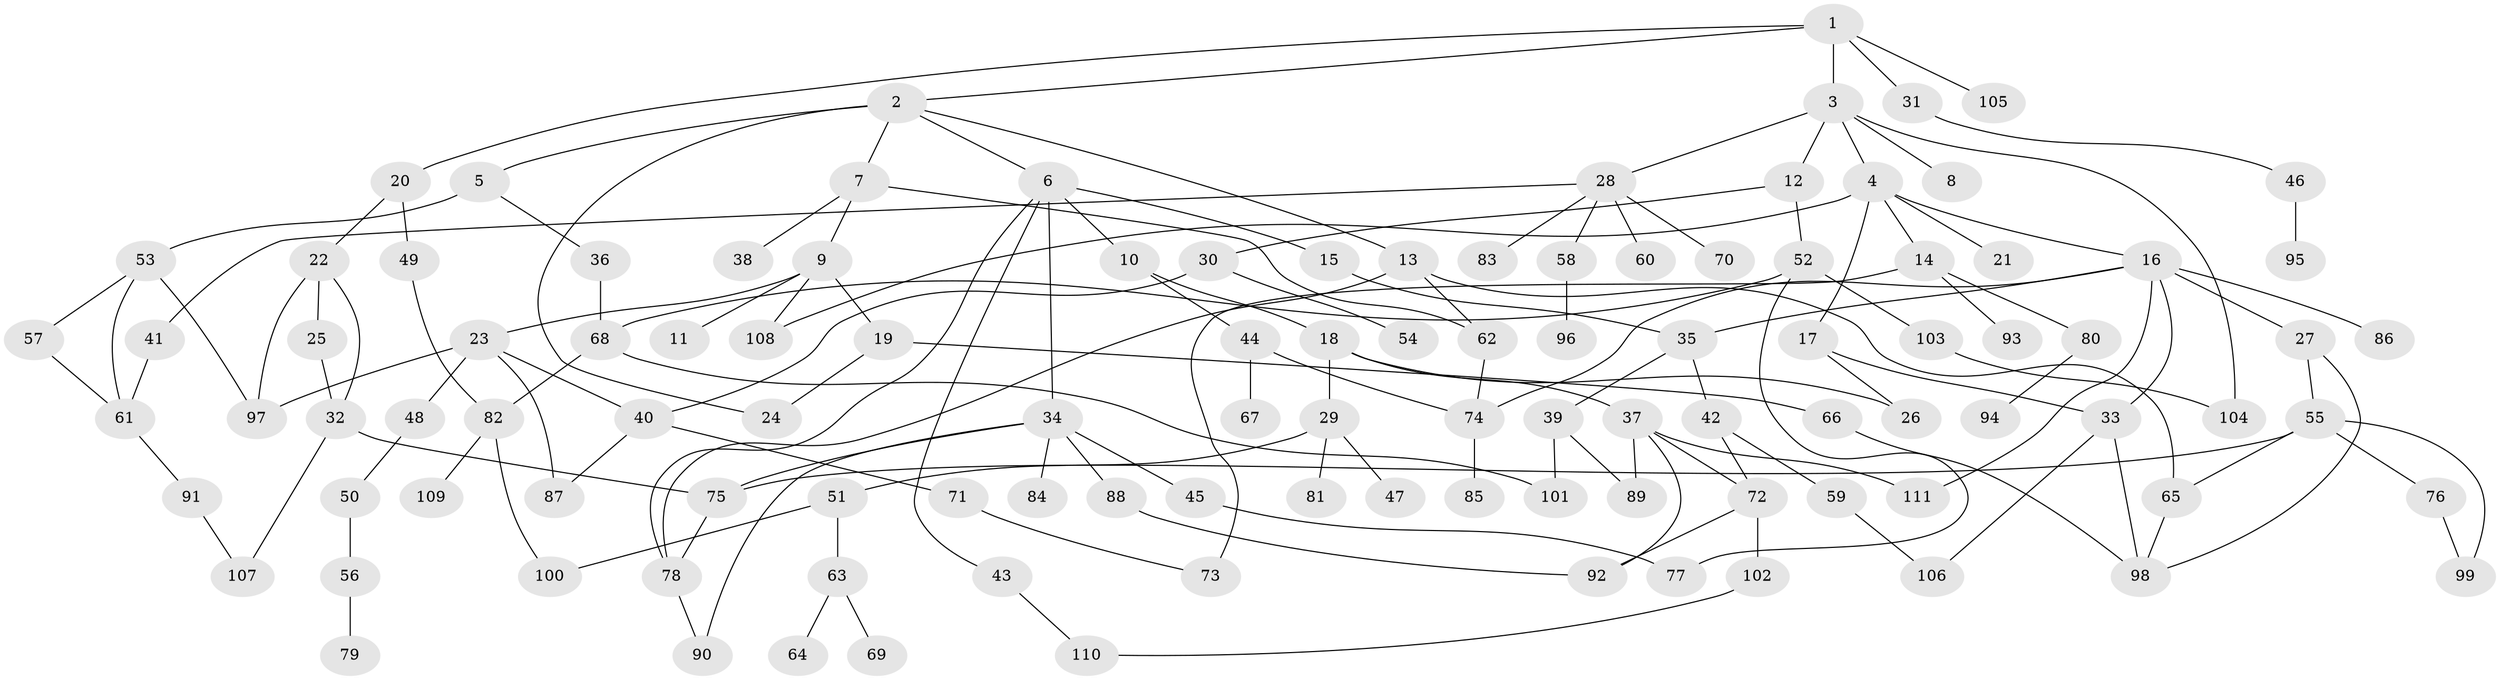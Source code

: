 // Generated by graph-tools (version 1.1) at 2025/01/03/09/25 03:01:07]
// undirected, 111 vertices, 150 edges
graph export_dot {
graph [start="1"]
  node [color=gray90,style=filled];
  1;
  2;
  3;
  4;
  5;
  6;
  7;
  8;
  9;
  10;
  11;
  12;
  13;
  14;
  15;
  16;
  17;
  18;
  19;
  20;
  21;
  22;
  23;
  24;
  25;
  26;
  27;
  28;
  29;
  30;
  31;
  32;
  33;
  34;
  35;
  36;
  37;
  38;
  39;
  40;
  41;
  42;
  43;
  44;
  45;
  46;
  47;
  48;
  49;
  50;
  51;
  52;
  53;
  54;
  55;
  56;
  57;
  58;
  59;
  60;
  61;
  62;
  63;
  64;
  65;
  66;
  67;
  68;
  69;
  70;
  71;
  72;
  73;
  74;
  75;
  76;
  77;
  78;
  79;
  80;
  81;
  82;
  83;
  84;
  85;
  86;
  87;
  88;
  89;
  90;
  91;
  92;
  93;
  94;
  95;
  96;
  97;
  98;
  99;
  100;
  101;
  102;
  103;
  104;
  105;
  106;
  107;
  108;
  109;
  110;
  111;
  1 -- 2;
  1 -- 3;
  1 -- 20;
  1 -- 31;
  1 -- 105;
  2 -- 5;
  2 -- 6;
  2 -- 7;
  2 -- 13;
  2 -- 24;
  3 -- 4;
  3 -- 8;
  3 -- 12;
  3 -- 28;
  3 -- 104;
  4 -- 14;
  4 -- 16;
  4 -- 17;
  4 -- 21;
  4 -- 108;
  5 -- 36;
  5 -- 53;
  6 -- 10;
  6 -- 15;
  6 -- 34;
  6 -- 43;
  6 -- 78;
  7 -- 9;
  7 -- 38;
  7 -- 62;
  9 -- 11;
  9 -- 19;
  9 -- 23;
  9 -- 108;
  10 -- 18;
  10 -- 44;
  12 -- 30;
  12 -- 52;
  13 -- 78;
  13 -- 62;
  13 -- 65;
  14 -- 80;
  14 -- 93;
  14 -- 73;
  15 -- 35;
  16 -- 27;
  16 -- 33;
  16 -- 74;
  16 -- 86;
  16 -- 111;
  16 -- 35;
  17 -- 33;
  17 -- 26;
  18 -- 26;
  18 -- 29;
  18 -- 37;
  19 -- 24;
  19 -- 66;
  20 -- 22;
  20 -- 49;
  22 -- 25;
  22 -- 32;
  22 -- 97;
  23 -- 48;
  23 -- 97;
  23 -- 87;
  23 -- 40;
  25 -- 32;
  27 -- 55;
  27 -- 98;
  28 -- 41;
  28 -- 58;
  28 -- 60;
  28 -- 70;
  28 -- 83;
  29 -- 47;
  29 -- 51;
  29 -- 81;
  30 -- 40;
  30 -- 54;
  31 -- 46;
  32 -- 107;
  32 -- 75;
  33 -- 98;
  33 -- 106;
  34 -- 45;
  34 -- 75;
  34 -- 84;
  34 -- 88;
  34 -- 90;
  35 -- 39;
  35 -- 42;
  36 -- 68;
  37 -- 72;
  37 -- 111;
  37 -- 92;
  37 -- 89;
  39 -- 89;
  39 -- 101;
  40 -- 71;
  40 -- 87;
  41 -- 61;
  42 -- 59;
  42 -- 72;
  43 -- 110;
  44 -- 67;
  44 -- 74;
  45 -- 77;
  46 -- 95;
  48 -- 50;
  49 -- 82;
  50 -- 56;
  51 -- 63;
  51 -- 100;
  52 -- 68;
  52 -- 103;
  52 -- 77;
  53 -- 57;
  53 -- 97;
  53 -- 61;
  55 -- 65;
  55 -- 76;
  55 -- 99;
  55 -- 75;
  56 -- 79;
  57 -- 61;
  58 -- 96;
  59 -- 106;
  61 -- 91;
  62 -- 74;
  63 -- 64;
  63 -- 69;
  65 -- 98;
  66 -- 98;
  68 -- 82;
  68 -- 101;
  71 -- 73;
  72 -- 92;
  72 -- 102;
  74 -- 85;
  75 -- 78;
  76 -- 99;
  78 -- 90;
  80 -- 94;
  82 -- 100;
  82 -- 109;
  88 -- 92;
  91 -- 107;
  102 -- 110;
  103 -- 104;
}
